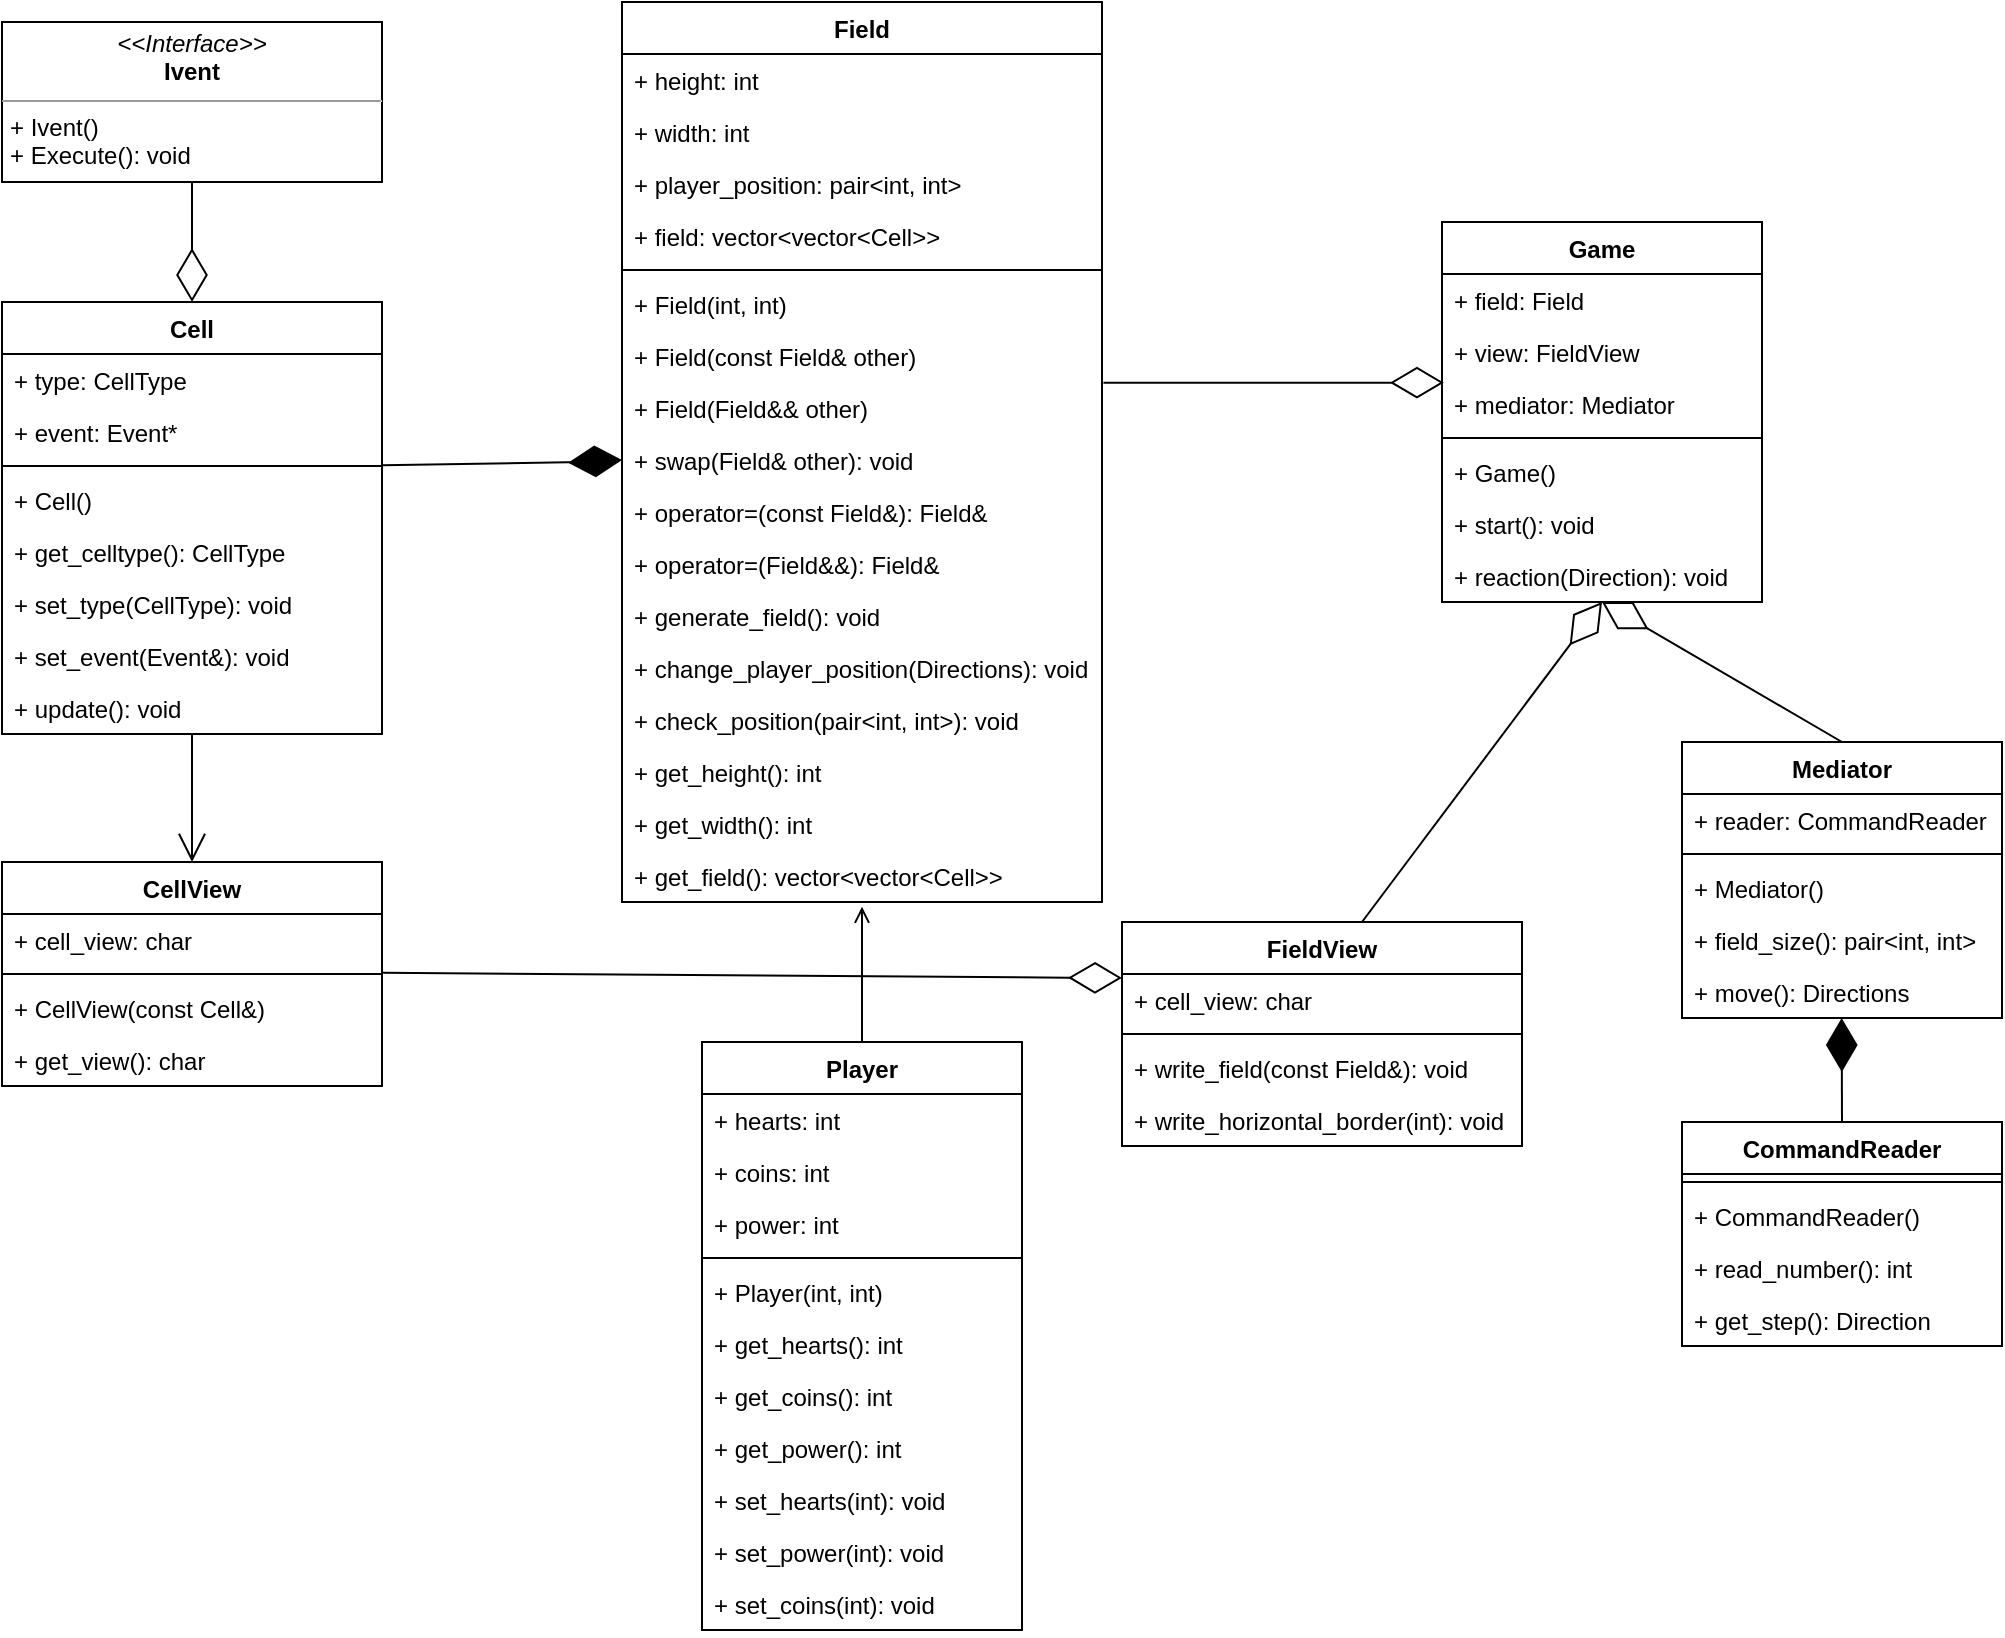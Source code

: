 <mxfile version="20.3.0" type="device"><diagram id="Ku1AV-nxVafx7y14nbaM" name="Page-1"><mxGraphModel dx="1673" dy="1018" grid="1" gridSize="10" guides="1" tooltips="1" connect="1" arrows="1" fold="1" page="1" pageScale="1" pageWidth="1600" pageHeight="900" math="0" shadow="0"><root><mxCell id="0"/><mxCell id="1" parent="0"/><mxCell id="LKcifrZtu59sq7xQSSHH-9" value="Cell" style="swimlane;fontStyle=1;align=center;verticalAlign=top;childLayout=stackLayout;horizontal=1;startSize=26;horizontalStack=0;resizeParent=1;resizeParentMax=0;resizeLast=0;collapsible=1;marginBottom=0;" parent="1" vertex="1"><mxGeometry x="40" y="160" width="190" height="216" as="geometry"><mxRectangle x="200" y="150" width="60" height="30" as="alternateBounds"/></mxGeometry></mxCell><mxCell id="LKcifrZtu59sq7xQSSHH-13" value="+ type: CellType" style="text;strokeColor=none;fillColor=none;align=left;verticalAlign=top;spacingLeft=4;spacingRight=4;overflow=hidden;rotatable=0;points=[[0,0.5],[1,0.5]];portConstraint=eastwest;" parent="LKcifrZtu59sq7xQSSHH-9" vertex="1"><mxGeometry y="26" width="190" height="26" as="geometry"/></mxCell><mxCell id="LKcifrZtu59sq7xQSSHH-10" value="+ event: Event*" style="text;strokeColor=none;fillColor=none;align=left;verticalAlign=top;spacingLeft=4;spacingRight=4;overflow=hidden;rotatable=0;points=[[0,0.5],[1,0.5]];portConstraint=eastwest;" parent="LKcifrZtu59sq7xQSSHH-9" vertex="1"><mxGeometry y="52" width="190" height="26" as="geometry"/></mxCell><mxCell id="LKcifrZtu59sq7xQSSHH-11" value="" style="line;strokeWidth=1;fillColor=none;align=left;verticalAlign=middle;spacingTop=-1;spacingLeft=3;spacingRight=3;rotatable=0;labelPosition=right;points=[];portConstraint=eastwest;strokeColor=inherit;" parent="LKcifrZtu59sq7xQSSHH-9" vertex="1"><mxGeometry y="78" width="190" height="8" as="geometry"/></mxCell><mxCell id="LKcifrZtu59sq7xQSSHH-12" value="+ Cell()" style="text;strokeColor=none;fillColor=none;align=left;verticalAlign=top;spacingLeft=4;spacingRight=4;overflow=hidden;rotatable=0;points=[[0,0.5],[1,0.5]];portConstraint=eastwest;" parent="LKcifrZtu59sq7xQSSHH-9" vertex="1"><mxGeometry y="86" width="190" height="26" as="geometry"/></mxCell><mxCell id="LKcifrZtu59sq7xQSSHH-14" value="+ get_celltype(): CellType" style="text;strokeColor=none;fillColor=none;align=left;verticalAlign=top;spacingLeft=4;spacingRight=4;overflow=hidden;rotatable=0;points=[[0,0.5],[1,0.5]];portConstraint=eastwest;" parent="LKcifrZtu59sq7xQSSHH-9" vertex="1"><mxGeometry y="112" width="190" height="26" as="geometry"/></mxCell><mxCell id="LKcifrZtu59sq7xQSSHH-15" value="+ set_type(CellType): void" style="text;strokeColor=none;fillColor=none;align=left;verticalAlign=top;spacingLeft=4;spacingRight=4;overflow=hidden;rotatable=0;points=[[0,0.5],[1,0.5]];portConstraint=eastwest;" parent="LKcifrZtu59sq7xQSSHH-9" vertex="1"><mxGeometry y="138" width="190" height="26" as="geometry"/></mxCell><mxCell id="LKcifrZtu59sq7xQSSHH-16" value="+ set_event(Event&amp;): void" style="text;strokeColor=none;fillColor=none;align=left;verticalAlign=top;spacingLeft=4;spacingRight=4;overflow=hidden;rotatable=0;points=[[0,0.5],[1,0.5]];portConstraint=eastwest;" parent="LKcifrZtu59sq7xQSSHH-9" vertex="1"><mxGeometry y="164" width="190" height="26" as="geometry"/></mxCell><mxCell id="LKcifrZtu59sq7xQSSHH-17" value="+ update(): void" style="text;strokeColor=none;fillColor=none;align=left;verticalAlign=top;spacingLeft=4;spacingRight=4;overflow=hidden;rotatable=0;points=[[0,0.5],[1,0.5]];portConstraint=eastwest;" parent="LKcifrZtu59sq7xQSSHH-9" vertex="1"><mxGeometry y="190" width="190" height="26" as="geometry"/></mxCell><mxCell id="LKcifrZtu59sq7xQSSHH-18" value="Field" style="swimlane;fontStyle=1;align=center;verticalAlign=top;childLayout=stackLayout;horizontal=1;startSize=26;horizontalStack=0;resizeParent=1;resizeParentMax=0;resizeLast=0;collapsible=1;marginBottom=0;" parent="1" vertex="1"><mxGeometry x="350" y="10" width="240" height="450" as="geometry"><mxRectangle x="450" y="150" width="60" height="30" as="alternateBounds"/></mxGeometry></mxCell><mxCell id="LKcifrZtu59sq7xQSSHH-19" value="+ height: int" style="text;strokeColor=none;fillColor=none;align=left;verticalAlign=top;spacingLeft=4;spacingRight=4;overflow=hidden;rotatable=0;points=[[0,0.5],[1,0.5]];portConstraint=eastwest;" parent="LKcifrZtu59sq7xQSSHH-18" vertex="1"><mxGeometry y="26" width="240" height="26" as="geometry"/></mxCell><mxCell id="LKcifrZtu59sq7xQSSHH-20" value="+ width: int" style="text;strokeColor=none;fillColor=none;align=left;verticalAlign=top;spacingLeft=4;spacingRight=4;overflow=hidden;rotatable=0;points=[[0,0.5],[1,0.5]];portConstraint=eastwest;" parent="LKcifrZtu59sq7xQSSHH-18" vertex="1"><mxGeometry y="52" width="240" height="26" as="geometry"/></mxCell><mxCell id="LKcifrZtu59sq7xQSSHH-28" value="+ player_position: pair&lt;int, int&gt;" style="text;strokeColor=none;fillColor=none;align=left;verticalAlign=top;spacingLeft=4;spacingRight=4;overflow=hidden;rotatable=0;points=[[0,0.5],[1,0.5]];portConstraint=eastwest;" parent="LKcifrZtu59sq7xQSSHH-18" vertex="1"><mxGeometry y="78" width="240" height="26" as="geometry"/></mxCell><mxCell id="LKcifrZtu59sq7xQSSHH-27" value="+ field: vector&lt;vector&lt;Cell&gt;&gt;" style="text;strokeColor=none;fillColor=none;align=left;verticalAlign=top;spacingLeft=4;spacingRight=4;overflow=hidden;rotatable=0;points=[[0,0.5],[1,0.5]];portConstraint=eastwest;" parent="LKcifrZtu59sq7xQSSHH-18" vertex="1"><mxGeometry y="104" width="240" height="26" as="geometry"/></mxCell><mxCell id="LKcifrZtu59sq7xQSSHH-21" value="" style="line;strokeWidth=1;fillColor=none;align=left;verticalAlign=middle;spacingTop=-1;spacingLeft=3;spacingRight=3;rotatable=0;labelPosition=right;points=[];portConstraint=eastwest;strokeColor=inherit;" parent="LKcifrZtu59sq7xQSSHH-18" vertex="1"><mxGeometry y="130" width="240" height="8" as="geometry"/></mxCell><mxCell id="LKcifrZtu59sq7xQSSHH-22" value="+ Field(int, int)" style="text;strokeColor=none;fillColor=none;align=left;verticalAlign=top;spacingLeft=4;spacingRight=4;overflow=hidden;rotatable=0;points=[[0,0.5],[1,0.5]];portConstraint=eastwest;" parent="LKcifrZtu59sq7xQSSHH-18" vertex="1"><mxGeometry y="138" width="240" height="26" as="geometry"/></mxCell><mxCell id="LKcifrZtu59sq7xQSSHH-23" value="+ Field(const Field&amp; other)" style="text;strokeColor=none;fillColor=none;align=left;verticalAlign=top;spacingLeft=4;spacingRight=4;overflow=hidden;rotatable=0;points=[[0,0.5],[1,0.5]];portConstraint=eastwest;" parent="LKcifrZtu59sq7xQSSHH-18" vertex="1"><mxGeometry y="164" width="240" height="26" as="geometry"/></mxCell><mxCell id="LKcifrZtu59sq7xQSSHH-24" value="+ Field(Field&amp;&amp; other)" style="text;strokeColor=none;fillColor=none;align=left;verticalAlign=top;spacingLeft=4;spacingRight=4;overflow=hidden;rotatable=0;points=[[0,0.5],[1,0.5]];portConstraint=eastwest;" parent="LKcifrZtu59sq7xQSSHH-18" vertex="1"><mxGeometry y="190" width="240" height="26" as="geometry"/></mxCell><mxCell id="RiHXkygk4iys0-wT4iVC-67" value="+ swap(Field&amp; other): void" style="text;strokeColor=none;fillColor=none;align=left;verticalAlign=top;spacingLeft=4;spacingRight=4;overflow=hidden;rotatable=0;points=[[0,0.5],[1,0.5]];portConstraint=eastwest;" vertex="1" parent="LKcifrZtu59sq7xQSSHH-18"><mxGeometry y="216" width="240" height="26" as="geometry"/></mxCell><mxCell id="LKcifrZtu59sq7xQSSHH-26" value="+ operator=(const Field&amp;): Field&amp;" style="text;strokeColor=none;fillColor=none;align=left;verticalAlign=top;spacingLeft=4;spacingRight=4;overflow=hidden;rotatable=0;points=[[0,0.5],[1,0.5]];portConstraint=eastwest;" parent="LKcifrZtu59sq7xQSSHH-18" vertex="1"><mxGeometry y="242" width="240" height="26" as="geometry"/></mxCell><mxCell id="LKcifrZtu59sq7xQSSHH-30" value="+ operator=(Field&amp;&amp;): Field&amp;" style="text;strokeColor=none;fillColor=none;align=left;verticalAlign=top;spacingLeft=4;spacingRight=4;overflow=hidden;rotatable=0;points=[[0,0.5],[1,0.5]];portConstraint=eastwest;" parent="LKcifrZtu59sq7xQSSHH-18" vertex="1"><mxGeometry y="268" width="240" height="26" as="geometry"/></mxCell><mxCell id="LKcifrZtu59sq7xQSSHH-31" value="+ generate_field(): void" style="text;strokeColor=none;fillColor=none;align=left;verticalAlign=top;spacingLeft=4;spacingRight=4;overflow=hidden;rotatable=0;points=[[0,0.5],[1,0.5]];portConstraint=eastwest;" parent="LKcifrZtu59sq7xQSSHH-18" vertex="1"><mxGeometry y="294" width="240" height="26" as="geometry"/></mxCell><mxCell id="LKcifrZtu59sq7xQSSHH-32" value="+ change_player_position(Directions): void" style="text;strokeColor=none;fillColor=none;align=left;verticalAlign=top;spacingLeft=4;spacingRight=4;overflow=hidden;rotatable=0;points=[[0,0.5],[1,0.5]];portConstraint=eastwest;" parent="LKcifrZtu59sq7xQSSHH-18" vertex="1"><mxGeometry y="320" width="240" height="26" as="geometry"/></mxCell><mxCell id="LKcifrZtu59sq7xQSSHH-52" value="+ check_position(pair&lt;int, int&gt;): void" style="text;strokeColor=none;fillColor=none;align=left;verticalAlign=top;spacingLeft=4;spacingRight=4;overflow=hidden;rotatable=0;points=[[0,0.5],[1,0.5]];portConstraint=eastwest;" parent="LKcifrZtu59sq7xQSSHH-18" vertex="1"><mxGeometry y="346" width="240" height="26" as="geometry"/></mxCell><mxCell id="LKcifrZtu59sq7xQSSHH-33" value="+ get_height(): int" style="text;strokeColor=none;fillColor=none;align=left;verticalAlign=top;spacingLeft=4;spacingRight=4;overflow=hidden;rotatable=0;points=[[0,0.5],[1,0.5]];portConstraint=eastwest;" parent="LKcifrZtu59sq7xQSSHH-18" vertex="1"><mxGeometry y="372" width="240" height="26" as="geometry"/></mxCell><mxCell id="LKcifrZtu59sq7xQSSHH-34" value="+ get_width(): int" style="text;strokeColor=none;fillColor=none;align=left;verticalAlign=top;spacingLeft=4;spacingRight=4;overflow=hidden;rotatable=0;points=[[0,0.5],[1,0.5]];portConstraint=eastwest;" parent="LKcifrZtu59sq7xQSSHH-18" vertex="1"><mxGeometry y="398" width="240" height="26" as="geometry"/></mxCell><mxCell id="LKcifrZtu59sq7xQSSHH-35" value="+ get_field(): vector&lt;vector&lt;Cell&gt;&gt;" style="text;strokeColor=none;fillColor=none;align=left;verticalAlign=top;spacingLeft=4;spacingRight=4;overflow=hidden;rotatable=0;points=[[0,0.5],[1,0.5]];portConstraint=eastwest;" parent="LKcifrZtu59sq7xQSSHH-18" vertex="1"><mxGeometry y="424" width="240" height="26" as="geometry"/></mxCell><mxCell id="LKcifrZtu59sq7xQSSHH-36" value="&lt;p style=&quot;margin:0px;margin-top:4px;text-align:center;&quot;&gt;&lt;i&gt;&amp;lt;&amp;lt;Interface&amp;gt;&amp;gt;&lt;/i&gt;&lt;br&gt;&lt;b&gt;Ivent&lt;/b&gt;&lt;/p&gt;&lt;hr size=&quot;1&quot;&gt;&lt;p style=&quot;margin:0px;margin-left:4px;&quot;&gt;+ Ivent()&lt;br&gt;+ Execute(): void&lt;/p&gt;" style="verticalAlign=top;align=left;overflow=fill;fontSize=12;fontFamily=Helvetica;html=1;" parent="1" vertex="1"><mxGeometry x="40" y="20" width="190" height="80" as="geometry"/></mxCell><mxCell id="LKcifrZtu59sq7xQSSHH-37" value="CellView" style="swimlane;fontStyle=1;align=center;verticalAlign=top;childLayout=stackLayout;horizontal=1;startSize=26;horizontalStack=0;resizeParent=1;resizeParentMax=0;resizeLast=0;collapsible=1;marginBottom=0;" parent="1" vertex="1"><mxGeometry x="40" y="440" width="190" height="112" as="geometry"/></mxCell><mxCell id="LKcifrZtu59sq7xQSSHH-38" value="+ cell_view: char" style="text;strokeColor=none;fillColor=none;align=left;verticalAlign=top;spacingLeft=4;spacingRight=4;overflow=hidden;rotatable=0;points=[[0,0.5],[1,0.5]];portConstraint=eastwest;" parent="LKcifrZtu59sq7xQSSHH-37" vertex="1"><mxGeometry y="26" width="190" height="26" as="geometry"/></mxCell><mxCell id="LKcifrZtu59sq7xQSSHH-39" value="" style="line;strokeWidth=1;fillColor=none;align=left;verticalAlign=middle;spacingTop=-1;spacingLeft=3;spacingRight=3;rotatable=0;labelPosition=right;points=[];portConstraint=eastwest;strokeColor=inherit;" parent="LKcifrZtu59sq7xQSSHH-37" vertex="1"><mxGeometry y="52" width="190" height="8" as="geometry"/></mxCell><mxCell id="LKcifrZtu59sq7xQSSHH-40" value="+ CellView(const Cell&amp;)" style="text;strokeColor=none;fillColor=none;align=left;verticalAlign=top;spacingLeft=4;spacingRight=4;overflow=hidden;rotatable=0;points=[[0,0.5],[1,0.5]];portConstraint=eastwest;" parent="LKcifrZtu59sq7xQSSHH-37" vertex="1"><mxGeometry y="60" width="190" height="26" as="geometry"/></mxCell><mxCell id="LKcifrZtu59sq7xQSSHH-46" value="+ get_view(): char" style="text;strokeColor=none;fillColor=none;align=left;verticalAlign=top;spacingLeft=4;spacingRight=4;overflow=hidden;rotatable=0;points=[[0,0.5],[1,0.5]];portConstraint=eastwest;" parent="LKcifrZtu59sq7xQSSHH-37" vertex="1"><mxGeometry y="86" width="190" height="26" as="geometry"/></mxCell><mxCell id="LKcifrZtu59sq7xQSSHH-47" value="FieldView" style="swimlane;fontStyle=1;align=center;verticalAlign=top;childLayout=stackLayout;horizontal=1;startSize=26;horizontalStack=0;resizeParent=1;resizeParentMax=0;resizeLast=0;collapsible=1;marginBottom=0;" parent="1" vertex="1"><mxGeometry x="600" y="470" width="200" height="112" as="geometry"/></mxCell><mxCell id="LKcifrZtu59sq7xQSSHH-48" value="+ cell_view: char" style="text;strokeColor=none;fillColor=none;align=left;verticalAlign=top;spacingLeft=4;spacingRight=4;overflow=hidden;rotatable=0;points=[[0,0.5],[1,0.5]];portConstraint=eastwest;" parent="LKcifrZtu59sq7xQSSHH-47" vertex="1"><mxGeometry y="26" width="200" height="26" as="geometry"/></mxCell><mxCell id="LKcifrZtu59sq7xQSSHH-49" value="" style="line;strokeWidth=1;fillColor=none;align=left;verticalAlign=middle;spacingTop=-1;spacingLeft=3;spacingRight=3;rotatable=0;labelPosition=right;points=[];portConstraint=eastwest;strokeColor=inherit;" parent="LKcifrZtu59sq7xQSSHH-47" vertex="1"><mxGeometry y="52" width="200" height="8" as="geometry"/></mxCell><mxCell id="LKcifrZtu59sq7xQSSHH-51" value="+ write_field(const Field&amp;): void" style="text;strokeColor=none;fillColor=none;align=left;verticalAlign=top;spacingLeft=4;spacingRight=4;overflow=hidden;rotatable=0;points=[[0,0.5],[1,0.5]];portConstraint=eastwest;" parent="LKcifrZtu59sq7xQSSHH-47" vertex="1"><mxGeometry y="60" width="200" height="26" as="geometry"/></mxCell><mxCell id="LKcifrZtu59sq7xQSSHH-50" value="+ write_horizontal_border(int): void" style="text;strokeColor=none;fillColor=none;align=left;verticalAlign=top;spacingLeft=4;spacingRight=4;overflow=hidden;rotatable=0;points=[[0,0.5],[1,0.5]];portConstraint=eastwest;fontColor=#000000;" parent="LKcifrZtu59sq7xQSSHH-47" vertex="1"><mxGeometry y="86" width="200" height="26" as="geometry"/></mxCell><mxCell id="LKcifrZtu59sq7xQSSHH-58" value="Player" style="swimlane;fontStyle=1;align=center;verticalAlign=top;childLayout=stackLayout;horizontal=1;startSize=26;horizontalStack=0;resizeParent=1;resizeParentMax=0;resizeLast=0;collapsible=1;marginBottom=0;fontColor=#000000;" parent="1" vertex="1"><mxGeometry x="390" y="530" width="160" height="294" as="geometry"/></mxCell><mxCell id="LKcifrZtu59sq7xQSSHH-59" value="+ hearts: int" style="text;strokeColor=none;fillColor=none;align=left;verticalAlign=top;spacingLeft=4;spacingRight=4;overflow=hidden;rotatable=0;points=[[0,0.5],[1,0.5]];portConstraint=eastwest;fontColor=#000000;" parent="LKcifrZtu59sq7xQSSHH-58" vertex="1"><mxGeometry y="26" width="160" height="26" as="geometry"/></mxCell><mxCell id="RiHXkygk4iys0-wT4iVC-2" value="+ coins: int" style="text;strokeColor=none;fillColor=none;align=left;verticalAlign=top;spacingLeft=4;spacingRight=4;overflow=hidden;rotatable=0;points=[[0,0.5],[1,0.5]];portConstraint=eastwest;fontColor=#000000;" vertex="1" parent="LKcifrZtu59sq7xQSSHH-58"><mxGeometry y="52" width="160" height="26" as="geometry"/></mxCell><mxCell id="RiHXkygk4iys0-wT4iVC-1" value="+ power: int" style="text;strokeColor=none;fillColor=none;align=left;verticalAlign=top;spacingLeft=4;spacingRight=4;overflow=hidden;rotatable=0;points=[[0,0.5],[1,0.5]];portConstraint=eastwest;fontColor=#000000;" vertex="1" parent="LKcifrZtu59sq7xQSSHH-58"><mxGeometry y="78" width="160" height="26" as="geometry"/></mxCell><mxCell id="LKcifrZtu59sq7xQSSHH-60" value="" style="line;strokeWidth=1;fillColor=none;align=left;verticalAlign=middle;spacingTop=-1;spacingLeft=3;spacingRight=3;rotatable=0;labelPosition=right;points=[];portConstraint=eastwest;strokeColor=inherit;fontColor=#000000;" parent="LKcifrZtu59sq7xQSSHH-58" vertex="1"><mxGeometry y="104" width="160" height="8" as="geometry"/></mxCell><mxCell id="RiHXkygk4iys0-wT4iVC-11" value="+ Player(int, int)" style="text;strokeColor=none;fillColor=none;align=left;verticalAlign=top;spacingLeft=4;spacingRight=4;overflow=hidden;rotatable=0;points=[[0,0.5],[1,0.5]];portConstraint=eastwest;fontColor=default;" vertex="1" parent="LKcifrZtu59sq7xQSSHH-58"><mxGeometry y="112" width="160" height="26" as="geometry"/></mxCell><mxCell id="RiHXkygk4iys0-wT4iVC-3" value="+ get_hearts(): int" style="text;strokeColor=none;fillColor=none;align=left;verticalAlign=top;spacingLeft=4;spacingRight=4;overflow=hidden;rotatable=0;points=[[0,0.5],[1,0.5]];portConstraint=eastwest;fontColor=default;" vertex="1" parent="LKcifrZtu59sq7xQSSHH-58"><mxGeometry y="138" width="160" height="26" as="geometry"/></mxCell><mxCell id="RiHXkygk4iys0-wT4iVC-4" value="+ get_coins(): int" style="text;strokeColor=none;fillColor=none;align=left;verticalAlign=top;spacingLeft=4;spacingRight=4;overflow=hidden;rotatable=0;points=[[0,0.5],[1,0.5]];portConstraint=eastwest;fontColor=#000000;" vertex="1" parent="LKcifrZtu59sq7xQSSHH-58"><mxGeometry y="164" width="160" height="26" as="geometry"/></mxCell><mxCell id="RiHXkygk4iys0-wT4iVC-10" value="+ get_power(): int" style="text;strokeColor=none;fillColor=none;align=left;verticalAlign=top;spacingLeft=4;spacingRight=4;overflow=hidden;rotatable=0;points=[[0,0.5],[1,0.5]];portConstraint=eastwest;fontColor=#000000;" vertex="1" parent="LKcifrZtu59sq7xQSSHH-58"><mxGeometry y="190" width="160" height="26" as="geometry"/></mxCell><mxCell id="LKcifrZtu59sq7xQSSHH-61" value="+ set_hearts(int): void" style="text;strokeColor=none;fillColor=none;align=left;verticalAlign=top;spacingLeft=4;spacingRight=4;overflow=hidden;rotatable=0;points=[[0,0.5],[1,0.5]];portConstraint=eastwest;fontColor=#000000;" parent="LKcifrZtu59sq7xQSSHH-58" vertex="1"><mxGeometry y="216" width="160" height="26" as="geometry"/></mxCell><mxCell id="RiHXkygk4iys0-wT4iVC-8" value="+ set_power(int): void" style="text;strokeColor=none;fillColor=none;align=left;verticalAlign=top;spacingLeft=4;spacingRight=4;overflow=hidden;rotatable=0;points=[[0,0.5],[1,0.5]];portConstraint=eastwest;fontColor=#000000;" vertex="1" parent="LKcifrZtu59sq7xQSSHH-58"><mxGeometry y="242" width="160" height="26" as="geometry"/></mxCell><mxCell id="RiHXkygk4iys0-wT4iVC-9" value="+ set_coins(int): void" style="text;strokeColor=none;fillColor=none;align=left;verticalAlign=top;spacingLeft=4;spacingRight=4;overflow=hidden;rotatable=0;points=[[0,0.5],[1,0.5]];portConstraint=eastwest;fontColor=#000000;" vertex="1" parent="LKcifrZtu59sq7xQSSHH-58"><mxGeometry y="268" width="160" height="26" as="geometry"/></mxCell><mxCell id="RiHXkygk4iys0-wT4iVC-14" value="Game" style="swimlane;fontStyle=1;align=center;verticalAlign=top;childLayout=stackLayout;horizontal=1;startSize=26;horizontalStack=0;resizeParent=1;resizeParentMax=0;resizeLast=0;collapsible=1;marginBottom=0;labelBackgroundColor=default;fontColor=default;" vertex="1" parent="1"><mxGeometry x="760" y="120" width="160" height="190" as="geometry"/></mxCell><mxCell id="RiHXkygk4iys0-wT4iVC-18" value="+ field: Field" style="text;strokeColor=none;fillColor=none;align=left;verticalAlign=top;spacingLeft=4;spacingRight=4;overflow=hidden;rotatable=0;points=[[0,0.5],[1,0.5]];portConstraint=eastwest;labelBackgroundColor=default;fontColor=default;" vertex="1" parent="RiHXkygk4iys0-wT4iVC-14"><mxGeometry y="26" width="160" height="26" as="geometry"/></mxCell><mxCell id="RiHXkygk4iys0-wT4iVC-15" value="+ view: FieldView" style="text;strokeColor=none;fillColor=none;align=left;verticalAlign=top;spacingLeft=4;spacingRight=4;overflow=hidden;rotatable=0;points=[[0,0.5],[1,0.5]];portConstraint=eastwest;labelBackgroundColor=default;fontColor=default;" vertex="1" parent="RiHXkygk4iys0-wT4iVC-14"><mxGeometry y="52" width="160" height="26" as="geometry"/></mxCell><mxCell id="RiHXkygk4iys0-wT4iVC-19" value="+ mediator: Mediator" style="text;strokeColor=none;fillColor=none;align=left;verticalAlign=top;spacingLeft=4;spacingRight=4;overflow=hidden;rotatable=0;points=[[0,0.5],[1,0.5]];portConstraint=eastwest;labelBackgroundColor=default;fontColor=default;" vertex="1" parent="RiHXkygk4iys0-wT4iVC-14"><mxGeometry y="78" width="160" height="26" as="geometry"/></mxCell><mxCell id="RiHXkygk4iys0-wT4iVC-16" value="" style="line;strokeWidth=1;fillColor=none;align=left;verticalAlign=middle;spacingTop=-1;spacingLeft=3;spacingRight=3;rotatable=0;labelPosition=right;points=[];portConstraint=eastwest;strokeColor=inherit;labelBackgroundColor=default;fontColor=default;" vertex="1" parent="RiHXkygk4iys0-wT4iVC-14"><mxGeometry y="104" width="160" height="8" as="geometry"/></mxCell><mxCell id="RiHXkygk4iys0-wT4iVC-17" value="+ Game()" style="text;strokeColor=none;fillColor=none;align=left;verticalAlign=top;spacingLeft=4;spacingRight=4;overflow=hidden;rotatable=0;points=[[0,0.5],[1,0.5]];portConstraint=eastwest;labelBackgroundColor=default;fontColor=default;" vertex="1" parent="RiHXkygk4iys0-wT4iVC-14"><mxGeometry y="112" width="160" height="26" as="geometry"/></mxCell><mxCell id="RiHXkygk4iys0-wT4iVC-20" value="+ start(): void" style="text;strokeColor=none;fillColor=none;align=left;verticalAlign=top;spacingLeft=4;spacingRight=4;overflow=hidden;rotatable=0;points=[[0,0.5],[1,0.5]];portConstraint=eastwest;labelBackgroundColor=default;fontColor=default;" vertex="1" parent="RiHXkygk4iys0-wT4iVC-14"><mxGeometry y="138" width="160" height="26" as="geometry"/></mxCell><mxCell id="RiHXkygk4iys0-wT4iVC-21" value="+ reaction(Direction): void" style="text;strokeColor=none;fillColor=none;align=left;verticalAlign=top;spacingLeft=4;spacingRight=4;overflow=hidden;rotatable=0;points=[[0,0.5],[1,0.5]];portConstraint=eastwest;labelBackgroundColor=default;fontColor=default;" vertex="1" parent="RiHXkygk4iys0-wT4iVC-14"><mxGeometry y="164" width="160" height="26" as="geometry"/></mxCell><mxCell id="RiHXkygk4iys0-wT4iVC-22" value="Mediator" style="swimlane;fontStyle=1;align=center;verticalAlign=top;childLayout=stackLayout;horizontal=1;startSize=26;horizontalStack=0;resizeParent=1;resizeParentMax=0;resizeLast=0;collapsible=1;marginBottom=0;labelBackgroundColor=default;fontColor=default;" vertex="1" parent="1"><mxGeometry x="880" y="380" width="160" height="138" as="geometry"/></mxCell><mxCell id="RiHXkygk4iys0-wT4iVC-23" value="+ reader: CommandReader" style="text;strokeColor=none;fillColor=none;align=left;verticalAlign=top;spacingLeft=4;spacingRight=4;overflow=hidden;rotatable=0;points=[[0,0.5],[1,0.5]];portConstraint=eastwest;labelBackgroundColor=default;fontColor=default;" vertex="1" parent="RiHXkygk4iys0-wT4iVC-22"><mxGeometry y="26" width="160" height="26" as="geometry"/></mxCell><mxCell id="RiHXkygk4iys0-wT4iVC-24" value="" style="line;strokeWidth=1;fillColor=none;align=left;verticalAlign=middle;spacingTop=-1;spacingLeft=3;spacingRight=3;rotatable=0;labelPosition=right;points=[];portConstraint=eastwest;strokeColor=inherit;labelBackgroundColor=default;fontColor=default;" vertex="1" parent="RiHXkygk4iys0-wT4iVC-22"><mxGeometry y="52" width="160" height="8" as="geometry"/></mxCell><mxCell id="RiHXkygk4iys0-wT4iVC-25" value="+ Mediator()" style="text;strokeColor=none;fillColor=none;align=left;verticalAlign=top;spacingLeft=4;spacingRight=4;overflow=hidden;rotatable=0;points=[[0,0.5],[1,0.5]];portConstraint=eastwest;labelBackgroundColor=default;fontColor=default;" vertex="1" parent="RiHXkygk4iys0-wT4iVC-22"><mxGeometry y="60" width="160" height="26" as="geometry"/></mxCell><mxCell id="RiHXkygk4iys0-wT4iVC-26" value="+ field_size(): pair&lt;int, int&gt;" style="text;strokeColor=none;fillColor=none;align=left;verticalAlign=top;spacingLeft=4;spacingRight=4;overflow=hidden;rotatable=0;points=[[0,0.5],[1,0.5]];portConstraint=eastwest;labelBackgroundColor=default;fontColor=default;" vertex="1" parent="RiHXkygk4iys0-wT4iVC-22"><mxGeometry y="86" width="160" height="26" as="geometry"/></mxCell><mxCell id="RiHXkygk4iys0-wT4iVC-27" value="+ move(): Directions" style="text;strokeColor=none;fillColor=none;align=left;verticalAlign=top;spacingLeft=4;spacingRight=4;overflow=hidden;rotatable=0;points=[[0,0.5],[1,0.5]];portConstraint=eastwest;labelBackgroundColor=default;fontColor=default;" vertex="1" parent="RiHXkygk4iys0-wT4iVC-22"><mxGeometry y="112" width="160" height="26" as="geometry"/></mxCell><mxCell id="RiHXkygk4iys0-wT4iVC-28" value="CommandReader" style="swimlane;fontStyle=1;align=center;verticalAlign=top;childLayout=stackLayout;horizontal=1;startSize=26;horizontalStack=0;resizeParent=1;resizeParentMax=0;resizeLast=0;collapsible=1;marginBottom=0;labelBackgroundColor=default;fontColor=default;" vertex="1" parent="1"><mxGeometry x="880" y="570" width="160" height="112" as="geometry"/></mxCell><mxCell id="RiHXkygk4iys0-wT4iVC-30" value="" style="line;strokeWidth=1;fillColor=none;align=left;verticalAlign=middle;spacingTop=-1;spacingLeft=3;spacingRight=3;rotatable=0;labelPosition=right;points=[];portConstraint=eastwest;strokeColor=inherit;labelBackgroundColor=default;fontColor=default;" vertex="1" parent="RiHXkygk4iys0-wT4iVC-28"><mxGeometry y="26" width="160" height="8" as="geometry"/></mxCell><mxCell id="RiHXkygk4iys0-wT4iVC-31" value="+ CommandReader()" style="text;strokeColor=none;fillColor=none;align=left;verticalAlign=top;spacingLeft=4;spacingRight=4;overflow=hidden;rotatable=0;points=[[0,0.5],[1,0.5]];portConstraint=eastwest;labelBackgroundColor=default;fontColor=default;" vertex="1" parent="RiHXkygk4iys0-wT4iVC-28"><mxGeometry y="34" width="160" height="26" as="geometry"/></mxCell><mxCell id="RiHXkygk4iys0-wT4iVC-32" value="+ read_number(): int" style="text;strokeColor=none;fillColor=none;align=left;verticalAlign=top;spacingLeft=4;spacingRight=4;overflow=hidden;rotatable=0;points=[[0,0.5],[1,0.5]];portConstraint=eastwest;labelBackgroundColor=default;fontColor=default;" vertex="1" parent="RiHXkygk4iys0-wT4iVC-28"><mxGeometry y="60" width="160" height="26" as="geometry"/></mxCell><mxCell id="RiHXkygk4iys0-wT4iVC-34" value="+ get_step(): Direction" style="text;strokeColor=none;fillColor=none;align=left;verticalAlign=top;spacingLeft=4;spacingRight=4;overflow=hidden;rotatable=0;points=[[0,0.5],[1,0.5]];portConstraint=eastwest;labelBackgroundColor=default;fontColor=default;" vertex="1" parent="RiHXkygk4iys0-wT4iVC-28"><mxGeometry y="86" width="160" height="26" as="geometry"/></mxCell><mxCell id="RiHXkygk4iys0-wT4iVC-35" value="" style="endArrow=diamondThin;endFill=0;endSize=24;html=1;rounded=0;fontColor=default;exitX=1.003;exitY=0.013;exitDx=0;exitDy=0;exitPerimeter=0;entryX=0.006;entryY=0.09;entryDx=0;entryDy=0;entryPerimeter=0;" edge="1" parent="1" source="LKcifrZtu59sq7xQSSHH-24" target="RiHXkygk4iys0-wT4iVC-19"><mxGeometry width="160" relative="1" as="geometry"><mxPoint x="620" y="290" as="sourcePoint"/><mxPoint x="740" y="210" as="targetPoint"/></mxGeometry></mxCell><mxCell id="RiHXkygk4iys0-wT4iVC-38" value="" style="endArrow=diamondThin;endFill=0;endSize=24;html=1;rounded=0;fontColor=default;exitX=0.6;exitY=0;exitDx=0;exitDy=0;exitPerimeter=0;" edge="1" parent="1" source="LKcifrZtu59sq7xQSSHH-47"><mxGeometry width="160" relative="1" as="geometry"><mxPoint x="840" y="370" as="sourcePoint"/><mxPoint x="840" y="310" as="targetPoint"/></mxGeometry></mxCell><mxCell id="RiHXkygk4iys0-wT4iVC-39" value="" style="endArrow=diamondThin;endFill=0;endSize=24;html=1;rounded=0;fontColor=default;exitX=0.5;exitY=0;exitDx=0;exitDy=0;" edge="1" parent="1" source="RiHXkygk4iys0-wT4iVC-22"><mxGeometry width="160" relative="1" as="geometry"><mxPoint x="990" y="310" as="sourcePoint"/><mxPoint x="840" y="310" as="targetPoint"/><Array as="points"/></mxGeometry></mxCell><mxCell id="RiHXkygk4iys0-wT4iVC-40" value="" style="endArrow=diamondThin;endFill=1;endSize=24;html=1;rounded=0;fontColor=default;exitX=0.5;exitY=0;exitDx=0;exitDy=0;entryX=0.499;entryY=1;entryDx=0;entryDy=0;entryPerimeter=0;" edge="1" parent="1" source="RiHXkygk4iys0-wT4iVC-28" target="RiHXkygk4iys0-wT4iVC-27"><mxGeometry width="160" relative="1" as="geometry"><mxPoint x="1060" y="510" as="sourcePoint"/><mxPoint x="960" y="500" as="targetPoint"/></mxGeometry></mxCell><mxCell id="RiHXkygk4iys0-wT4iVC-43" value="dispatch" style="html=1;verticalAlign=bottom;endArrow=open;rounded=0;fontColor=#FFFFFF;exitX=0.5;exitY=0;exitDx=0;exitDy=0;entryX=0.5;entryY=1.09;entryDx=0;entryDy=0;entryPerimeter=0;endFill=0;" edge="1" parent="1" source="LKcifrZtu59sq7xQSSHH-58" target="LKcifrZtu59sq7xQSSHH-35"><mxGeometry x="1" y="-342" width="80" relative="1" as="geometry"><mxPoint x="700" y="550" as="sourcePoint"/><mxPoint x="780" y="550" as="targetPoint"/><mxPoint x="-182" y="-302" as="offset"/></mxGeometry></mxCell><mxCell id="RiHXkygk4iys0-wT4iVC-68" value="" style="endArrow=diamondThin;endFill=1;endSize=24;html=1;rounded=0;fontColor=#FFFFFF;entryX=0;entryY=0.5;entryDx=0;entryDy=0;exitX=1.001;exitY=0.459;exitDx=0;exitDy=0;exitPerimeter=0;" edge="1" parent="1" source="LKcifrZtu59sq7xQSSHH-11" target="RiHXkygk4iys0-wT4iVC-67"><mxGeometry width="160" relative="1" as="geometry"><mxPoint x="230" y="240" as="sourcePoint"/><mxPoint x="340" y="267.66" as="targetPoint"/><Array as="points"><mxPoint x="330" y="240"/></Array></mxGeometry></mxCell><mxCell id="RiHXkygk4iys0-wT4iVC-72" value="" style="endArrow=diamondThin;endFill=0;endSize=24;html=1;rounded=0;fontColor=#FFFFFF;entryX=0.5;entryY=0;entryDx=0;entryDy=0;exitX=0.5;exitY=1;exitDx=0;exitDy=0;" edge="1" parent="1" source="LKcifrZtu59sq7xQSSHH-36" target="LKcifrZtu59sq7xQSSHH-9"><mxGeometry width="160" relative="1" as="geometry"><mxPoint x="134.89" y="120" as="sourcePoint"/><mxPoint x="134.89" y="170" as="targetPoint"/></mxGeometry></mxCell><mxCell id="RiHXkygk4iys0-wT4iVC-74" value="" style="endArrow=open;endFill=1;endSize=12;html=1;rounded=0;fontColor=#FFFFFF;entryX=0.5;entryY=0;entryDx=0;entryDy=0;exitX=0.5;exitY=1;exitDx=0;exitDy=0;" edge="1" parent="1" source="LKcifrZtu59sq7xQSSHH-9" target="LKcifrZtu59sq7xQSSHH-37"><mxGeometry width="160" relative="1" as="geometry"><mxPoint x="135" y="380" as="sourcePoint"/><mxPoint x="220" y="420" as="targetPoint"/></mxGeometry></mxCell><mxCell id="RiHXkygk4iys0-wT4iVC-75" value="" style="endArrow=diamondThin;endFill=0;endSize=24;html=1;rounded=0;fontColor=#FFFFFF;entryX=0;entryY=0.25;entryDx=0;entryDy=0;" edge="1" parent="1" target="LKcifrZtu59sq7xQSSHH-47"><mxGeometry width="160" relative="1" as="geometry"><mxPoint x="230" y="495.41" as="sourcePoint"/><mxPoint x="390" y="495.41" as="targetPoint"/></mxGeometry></mxCell></root></mxGraphModel></diagram></mxfile>